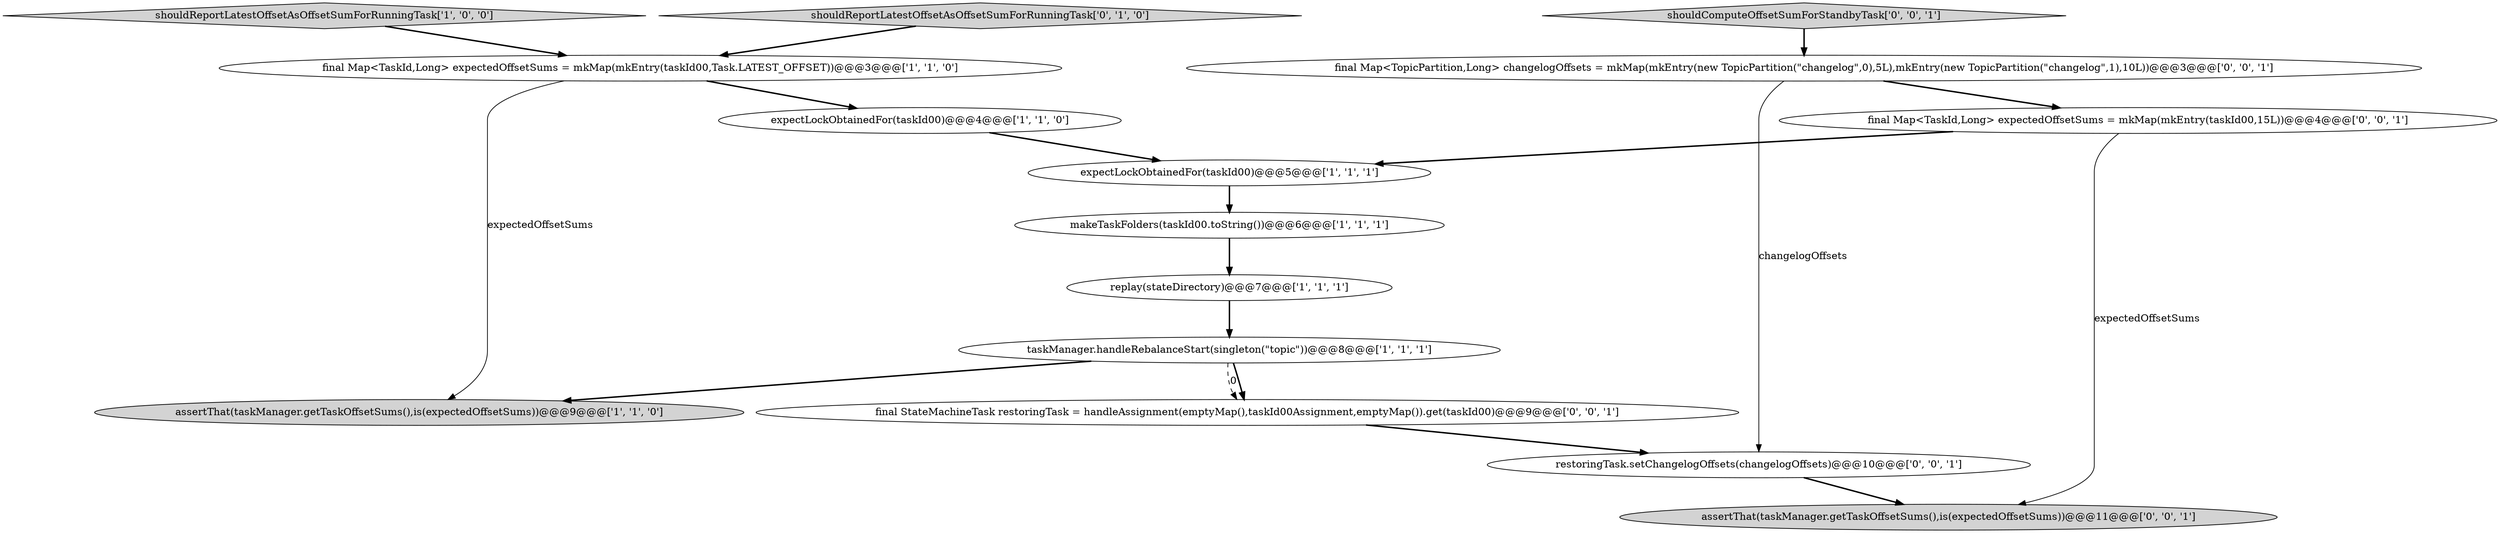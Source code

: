 digraph {
5 [style = filled, label = "replay(stateDirectory)@@@7@@@['1', '1', '1']", fillcolor = white, shape = ellipse image = "AAA0AAABBB1BBB"];
3 [style = filled, label = "makeTaskFolders(taskId00.toString())@@@6@@@['1', '1', '1']", fillcolor = white, shape = ellipse image = "AAA0AAABBB1BBB"];
2 [style = filled, label = "taskManager.handleRebalanceStart(singleton(\"topic\"))@@@8@@@['1', '1', '1']", fillcolor = white, shape = ellipse image = "AAA0AAABBB1BBB"];
12 [style = filled, label = "shouldComputeOffsetSumForStandbyTask['0', '0', '1']", fillcolor = lightgray, shape = diamond image = "AAA0AAABBB3BBB"];
11 [style = filled, label = "assertThat(taskManager.getTaskOffsetSums(),is(expectedOffsetSums))@@@11@@@['0', '0', '1']", fillcolor = lightgray, shape = ellipse image = "AAA0AAABBB3BBB"];
7 [style = filled, label = "shouldReportLatestOffsetAsOffsetSumForRunningTask['1', '0', '0']", fillcolor = lightgray, shape = diamond image = "AAA0AAABBB1BBB"];
13 [style = filled, label = "restoringTask.setChangelogOffsets(changelogOffsets)@@@10@@@['0', '0', '1']", fillcolor = white, shape = ellipse image = "AAA0AAABBB3BBB"];
4 [style = filled, label = "final Map<TaskId,Long> expectedOffsetSums = mkMap(mkEntry(taskId00,Task.LATEST_OFFSET))@@@3@@@['1', '1', '0']", fillcolor = white, shape = ellipse image = "AAA0AAABBB1BBB"];
14 [style = filled, label = "final StateMachineTask restoringTask = handleAssignment(emptyMap(),taskId00Assignment,emptyMap()).get(taskId00)@@@9@@@['0', '0', '1']", fillcolor = white, shape = ellipse image = "AAA0AAABBB3BBB"];
6 [style = filled, label = "expectLockObtainedFor(taskId00)@@@5@@@['1', '1', '1']", fillcolor = white, shape = ellipse image = "AAA0AAABBB1BBB"];
9 [style = filled, label = "final Map<TaskId,Long> expectedOffsetSums = mkMap(mkEntry(taskId00,15L))@@@4@@@['0', '0', '1']", fillcolor = white, shape = ellipse image = "AAA0AAABBB3BBB"];
1 [style = filled, label = "assertThat(taskManager.getTaskOffsetSums(),is(expectedOffsetSums))@@@9@@@['1', '1', '0']", fillcolor = lightgray, shape = ellipse image = "AAA0AAABBB1BBB"];
10 [style = filled, label = "final Map<TopicPartition,Long> changelogOffsets = mkMap(mkEntry(new TopicPartition(\"changelog\",0),5L),mkEntry(new TopicPartition(\"changelog\",1),10L))@@@3@@@['0', '0', '1']", fillcolor = white, shape = ellipse image = "AAA0AAABBB3BBB"];
0 [style = filled, label = "expectLockObtainedFor(taskId00)@@@4@@@['1', '1', '0']", fillcolor = white, shape = ellipse image = "AAA0AAABBB1BBB"];
8 [style = filled, label = "shouldReportLatestOffsetAsOffsetSumForRunningTask['0', '1', '0']", fillcolor = lightgray, shape = diamond image = "AAA0AAABBB2BBB"];
6->3 [style = bold, label=""];
5->2 [style = bold, label=""];
3->5 [style = bold, label=""];
10->9 [style = bold, label=""];
9->6 [style = bold, label=""];
12->10 [style = bold, label=""];
8->4 [style = bold, label=""];
7->4 [style = bold, label=""];
14->13 [style = bold, label=""];
4->1 [style = solid, label="expectedOffsetSums"];
10->13 [style = solid, label="changelogOffsets"];
9->11 [style = solid, label="expectedOffsetSums"];
2->14 [style = dashed, label="0"];
0->6 [style = bold, label=""];
13->11 [style = bold, label=""];
2->1 [style = bold, label=""];
2->14 [style = bold, label=""];
4->0 [style = bold, label=""];
}
